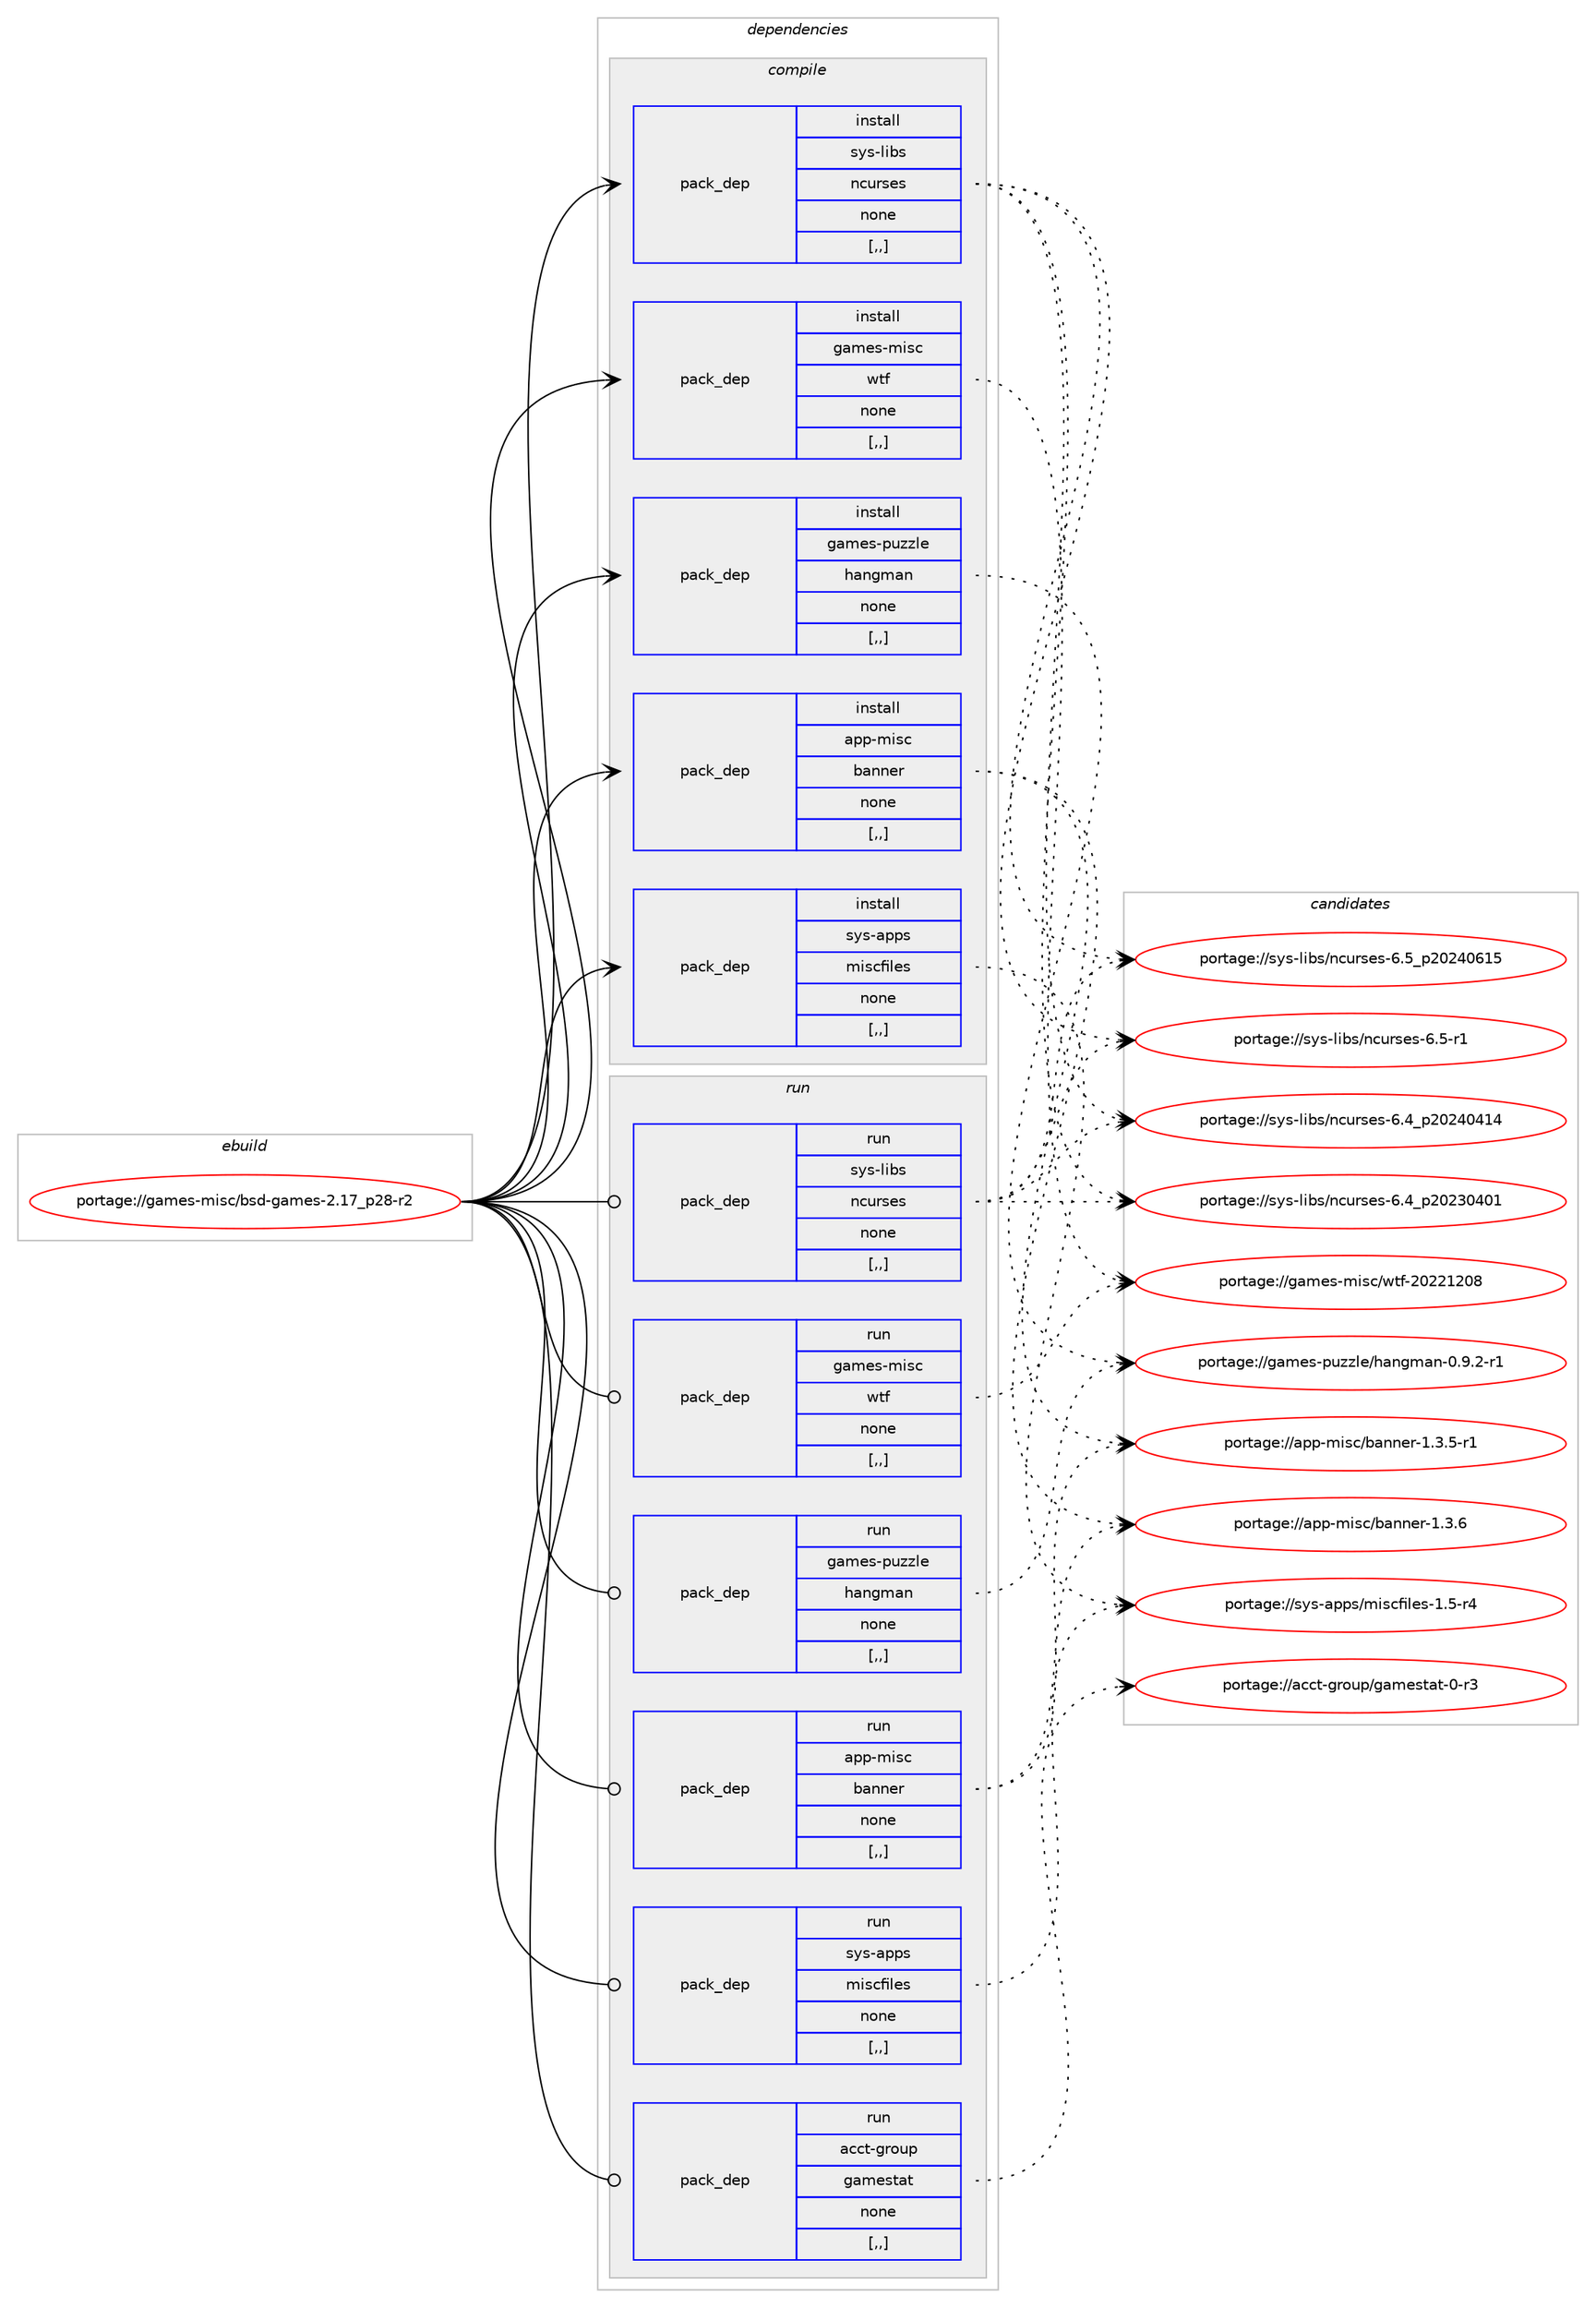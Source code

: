digraph prolog {

# *************
# Graph options
# *************

newrank=true;
concentrate=true;
compound=true;
graph [rankdir=LR,fontname=Helvetica,fontsize=10,ranksep=1.5];#, ranksep=2.5, nodesep=0.2];
edge  [arrowhead=vee];
node  [fontname=Helvetica,fontsize=10];

# **********
# The ebuild
# **********

subgraph cluster_leftcol {
color=gray;
rank=same;
label=<<i>ebuild</i>>;
id [label="portage://games-misc/bsd-games-2.17_p28-r2", color=red, width=4, href="../games-misc/bsd-games-2.17_p28-r2.svg"];
}

# ****************
# The dependencies
# ****************

subgraph cluster_midcol {
color=gray;
label=<<i>dependencies</i>>;
subgraph cluster_compile {
fillcolor="#eeeeee";
style=filled;
label=<<i>compile</i>>;
subgraph pack164427 {
dependency229764 [label=<<TABLE BORDER="0" CELLBORDER="1" CELLSPACING="0" CELLPADDING="4" WIDTH="220"><TR><TD ROWSPAN="6" CELLPADDING="30">pack_dep</TD></TR><TR><TD WIDTH="110">install</TD></TR><TR><TD>sys-apps</TD></TR><TR><TD>miscfiles</TD></TR><TR><TD>none</TD></TR><TR><TD>[,,]</TD></TR></TABLE>>, shape=none, color=blue];
}
id:e -> dependency229764:w [weight=20,style="solid",arrowhead="vee"];
subgraph pack164428 {
dependency229765 [label=<<TABLE BORDER="0" CELLBORDER="1" CELLSPACING="0" CELLPADDING="4" WIDTH="220"><TR><TD ROWSPAN="6" CELLPADDING="30">pack_dep</TD></TR><TR><TD WIDTH="110">install</TD></TR><TR><TD>sys-libs</TD></TR><TR><TD>ncurses</TD></TR><TR><TD>none</TD></TR><TR><TD>[,,]</TD></TR></TABLE>>, shape=none, color=blue];
}
id:e -> dependency229765:w [weight=20,style="solid",arrowhead="vee"];
subgraph pack164429 {
dependency229766 [label=<<TABLE BORDER="0" CELLBORDER="1" CELLSPACING="0" CELLPADDING="4" WIDTH="220"><TR><TD ROWSPAN="6" CELLPADDING="30">pack_dep</TD></TR><TR><TD WIDTH="110">install</TD></TR><TR><TD>app-misc</TD></TR><TR><TD>banner</TD></TR><TR><TD>none</TD></TR><TR><TD>[,,]</TD></TR></TABLE>>, shape=none, color=blue];
}
id:e -> dependency229766:w [weight=20,style="solid",arrowhead="vee"];
subgraph pack164430 {
dependency229767 [label=<<TABLE BORDER="0" CELLBORDER="1" CELLSPACING="0" CELLPADDING="4" WIDTH="220"><TR><TD ROWSPAN="6" CELLPADDING="30">pack_dep</TD></TR><TR><TD WIDTH="110">install</TD></TR><TR><TD>games-misc</TD></TR><TR><TD>wtf</TD></TR><TR><TD>none</TD></TR><TR><TD>[,,]</TD></TR></TABLE>>, shape=none, color=blue];
}
id:e -> dependency229767:w [weight=20,style="solid",arrowhead="vee"];
subgraph pack164431 {
dependency229768 [label=<<TABLE BORDER="0" CELLBORDER="1" CELLSPACING="0" CELLPADDING="4" WIDTH="220"><TR><TD ROWSPAN="6" CELLPADDING="30">pack_dep</TD></TR><TR><TD WIDTH="110">install</TD></TR><TR><TD>games-puzzle</TD></TR><TR><TD>hangman</TD></TR><TR><TD>none</TD></TR><TR><TD>[,,]</TD></TR></TABLE>>, shape=none, color=blue];
}
id:e -> dependency229768:w [weight=20,style="solid",arrowhead="vee"];
}
subgraph cluster_compileandrun {
fillcolor="#eeeeee";
style=filled;
label=<<i>compile and run</i>>;
}
subgraph cluster_run {
fillcolor="#eeeeee";
style=filled;
label=<<i>run</i>>;
subgraph pack164432 {
dependency229769 [label=<<TABLE BORDER="0" CELLBORDER="1" CELLSPACING="0" CELLPADDING="4" WIDTH="220"><TR><TD ROWSPAN="6" CELLPADDING="30">pack_dep</TD></TR><TR><TD WIDTH="110">run</TD></TR><TR><TD>acct-group</TD></TR><TR><TD>gamestat</TD></TR><TR><TD>none</TD></TR><TR><TD>[,,]</TD></TR></TABLE>>, shape=none, color=blue];
}
id:e -> dependency229769:w [weight=20,style="solid",arrowhead="odot"];
subgraph pack164433 {
dependency229770 [label=<<TABLE BORDER="0" CELLBORDER="1" CELLSPACING="0" CELLPADDING="4" WIDTH="220"><TR><TD ROWSPAN="6" CELLPADDING="30">pack_dep</TD></TR><TR><TD WIDTH="110">run</TD></TR><TR><TD>sys-apps</TD></TR><TR><TD>miscfiles</TD></TR><TR><TD>none</TD></TR><TR><TD>[,,]</TD></TR></TABLE>>, shape=none, color=blue];
}
id:e -> dependency229770:w [weight=20,style="solid",arrowhead="odot"];
subgraph pack164434 {
dependency229771 [label=<<TABLE BORDER="0" CELLBORDER="1" CELLSPACING="0" CELLPADDING="4" WIDTH="220"><TR><TD ROWSPAN="6" CELLPADDING="30">pack_dep</TD></TR><TR><TD WIDTH="110">run</TD></TR><TR><TD>sys-libs</TD></TR><TR><TD>ncurses</TD></TR><TR><TD>none</TD></TR><TR><TD>[,,]</TD></TR></TABLE>>, shape=none, color=blue];
}
id:e -> dependency229771:w [weight=20,style="solid",arrowhead="odot"];
subgraph pack164435 {
dependency229772 [label=<<TABLE BORDER="0" CELLBORDER="1" CELLSPACING="0" CELLPADDING="4" WIDTH="220"><TR><TD ROWSPAN="6" CELLPADDING="30">pack_dep</TD></TR><TR><TD WIDTH="110">run</TD></TR><TR><TD>app-misc</TD></TR><TR><TD>banner</TD></TR><TR><TD>none</TD></TR><TR><TD>[,,]</TD></TR></TABLE>>, shape=none, color=blue];
}
id:e -> dependency229772:w [weight=20,style="solid",arrowhead="odot"];
subgraph pack164436 {
dependency229773 [label=<<TABLE BORDER="0" CELLBORDER="1" CELLSPACING="0" CELLPADDING="4" WIDTH="220"><TR><TD ROWSPAN="6" CELLPADDING="30">pack_dep</TD></TR><TR><TD WIDTH="110">run</TD></TR><TR><TD>games-misc</TD></TR><TR><TD>wtf</TD></TR><TR><TD>none</TD></TR><TR><TD>[,,]</TD></TR></TABLE>>, shape=none, color=blue];
}
id:e -> dependency229773:w [weight=20,style="solid",arrowhead="odot"];
subgraph pack164437 {
dependency229774 [label=<<TABLE BORDER="0" CELLBORDER="1" CELLSPACING="0" CELLPADDING="4" WIDTH="220"><TR><TD ROWSPAN="6" CELLPADDING="30">pack_dep</TD></TR><TR><TD WIDTH="110">run</TD></TR><TR><TD>games-puzzle</TD></TR><TR><TD>hangman</TD></TR><TR><TD>none</TD></TR><TR><TD>[,,]</TD></TR></TABLE>>, shape=none, color=blue];
}
id:e -> dependency229774:w [weight=20,style="solid",arrowhead="odot"];
}
}

# **************
# The candidates
# **************

subgraph cluster_choices {
rank=same;
color=gray;
label=<<i>candidates</i>>;

subgraph choice164427 {
color=black;
nodesep=1;
choice11512111545971121121154710910511599102105108101115454946534511452 [label="portage://sys-apps/miscfiles-1.5-r4", color=red, width=4,href="../sys-apps/miscfiles-1.5-r4.svg"];
dependency229764:e -> choice11512111545971121121154710910511599102105108101115454946534511452:w [style=dotted,weight="100"];
}
subgraph choice164428 {
color=black;
nodesep=1;
choice1151211154510810598115471109911711411510111545544653951125048505248544953 [label="portage://sys-libs/ncurses-6.5_p20240615", color=red, width=4,href="../sys-libs/ncurses-6.5_p20240615.svg"];
choice11512111545108105981154711099117114115101115455446534511449 [label="portage://sys-libs/ncurses-6.5-r1", color=red, width=4,href="../sys-libs/ncurses-6.5-r1.svg"];
choice1151211154510810598115471109911711411510111545544652951125048505248524952 [label="portage://sys-libs/ncurses-6.4_p20240414", color=red, width=4,href="../sys-libs/ncurses-6.4_p20240414.svg"];
choice1151211154510810598115471109911711411510111545544652951125048505148524849 [label="portage://sys-libs/ncurses-6.4_p20230401", color=red, width=4,href="../sys-libs/ncurses-6.4_p20230401.svg"];
dependency229765:e -> choice1151211154510810598115471109911711411510111545544653951125048505248544953:w [style=dotted,weight="100"];
dependency229765:e -> choice11512111545108105981154711099117114115101115455446534511449:w [style=dotted,weight="100"];
dependency229765:e -> choice1151211154510810598115471109911711411510111545544652951125048505248524952:w [style=dotted,weight="100"];
dependency229765:e -> choice1151211154510810598115471109911711411510111545544652951125048505148524849:w [style=dotted,weight="100"];
}
subgraph choice164429 {
color=black;
nodesep=1;
choice971121124510910511599479897110110101114454946514654 [label="portage://app-misc/banner-1.3.6", color=red, width=4,href="../app-misc/banner-1.3.6.svg"];
choice9711211245109105115994798971101101011144549465146534511449 [label="portage://app-misc/banner-1.3.5-r1", color=red, width=4,href="../app-misc/banner-1.3.5-r1.svg"];
dependency229766:e -> choice971121124510910511599479897110110101114454946514654:w [style=dotted,weight="100"];
dependency229766:e -> choice9711211245109105115994798971101101011144549465146534511449:w [style=dotted,weight="100"];
}
subgraph choice164430 {
color=black;
nodesep=1;
choice10397109101115451091051159947119116102455048505049504856 [label="portage://games-misc/wtf-20221208", color=red, width=4,href="../games-misc/wtf-20221208.svg"];
dependency229767:e -> choice10397109101115451091051159947119116102455048505049504856:w [style=dotted,weight="100"];
}
subgraph choice164431 {
color=black;
nodesep=1;
choice10397109101115451121171221221081014710497110103109971104548465746504511449 [label="portage://games-puzzle/hangman-0.9.2-r1", color=red, width=4,href="../games-puzzle/hangman-0.9.2-r1.svg"];
dependency229768:e -> choice10397109101115451121171221221081014710497110103109971104548465746504511449:w [style=dotted,weight="100"];
}
subgraph choice164432 {
color=black;
nodesep=1;
choice9799991164510311411111711247103971091011151169711645484511451 [label="portage://acct-group/gamestat-0-r3", color=red, width=4,href="../acct-group/gamestat-0-r3.svg"];
dependency229769:e -> choice9799991164510311411111711247103971091011151169711645484511451:w [style=dotted,weight="100"];
}
subgraph choice164433 {
color=black;
nodesep=1;
choice11512111545971121121154710910511599102105108101115454946534511452 [label="portage://sys-apps/miscfiles-1.5-r4", color=red, width=4,href="../sys-apps/miscfiles-1.5-r4.svg"];
dependency229770:e -> choice11512111545971121121154710910511599102105108101115454946534511452:w [style=dotted,weight="100"];
}
subgraph choice164434 {
color=black;
nodesep=1;
choice1151211154510810598115471109911711411510111545544653951125048505248544953 [label="portage://sys-libs/ncurses-6.5_p20240615", color=red, width=4,href="../sys-libs/ncurses-6.5_p20240615.svg"];
choice11512111545108105981154711099117114115101115455446534511449 [label="portage://sys-libs/ncurses-6.5-r1", color=red, width=4,href="../sys-libs/ncurses-6.5-r1.svg"];
choice1151211154510810598115471109911711411510111545544652951125048505248524952 [label="portage://sys-libs/ncurses-6.4_p20240414", color=red, width=4,href="../sys-libs/ncurses-6.4_p20240414.svg"];
choice1151211154510810598115471109911711411510111545544652951125048505148524849 [label="portage://sys-libs/ncurses-6.4_p20230401", color=red, width=4,href="../sys-libs/ncurses-6.4_p20230401.svg"];
dependency229771:e -> choice1151211154510810598115471109911711411510111545544653951125048505248544953:w [style=dotted,weight="100"];
dependency229771:e -> choice11512111545108105981154711099117114115101115455446534511449:w [style=dotted,weight="100"];
dependency229771:e -> choice1151211154510810598115471109911711411510111545544652951125048505248524952:w [style=dotted,weight="100"];
dependency229771:e -> choice1151211154510810598115471109911711411510111545544652951125048505148524849:w [style=dotted,weight="100"];
}
subgraph choice164435 {
color=black;
nodesep=1;
choice971121124510910511599479897110110101114454946514654 [label="portage://app-misc/banner-1.3.6", color=red, width=4,href="../app-misc/banner-1.3.6.svg"];
choice9711211245109105115994798971101101011144549465146534511449 [label="portage://app-misc/banner-1.3.5-r1", color=red, width=4,href="../app-misc/banner-1.3.5-r1.svg"];
dependency229772:e -> choice971121124510910511599479897110110101114454946514654:w [style=dotted,weight="100"];
dependency229772:e -> choice9711211245109105115994798971101101011144549465146534511449:w [style=dotted,weight="100"];
}
subgraph choice164436 {
color=black;
nodesep=1;
choice10397109101115451091051159947119116102455048505049504856 [label="portage://games-misc/wtf-20221208", color=red, width=4,href="../games-misc/wtf-20221208.svg"];
dependency229773:e -> choice10397109101115451091051159947119116102455048505049504856:w [style=dotted,weight="100"];
}
subgraph choice164437 {
color=black;
nodesep=1;
choice10397109101115451121171221221081014710497110103109971104548465746504511449 [label="portage://games-puzzle/hangman-0.9.2-r1", color=red, width=4,href="../games-puzzle/hangman-0.9.2-r1.svg"];
dependency229774:e -> choice10397109101115451121171221221081014710497110103109971104548465746504511449:w [style=dotted,weight="100"];
}
}

}
